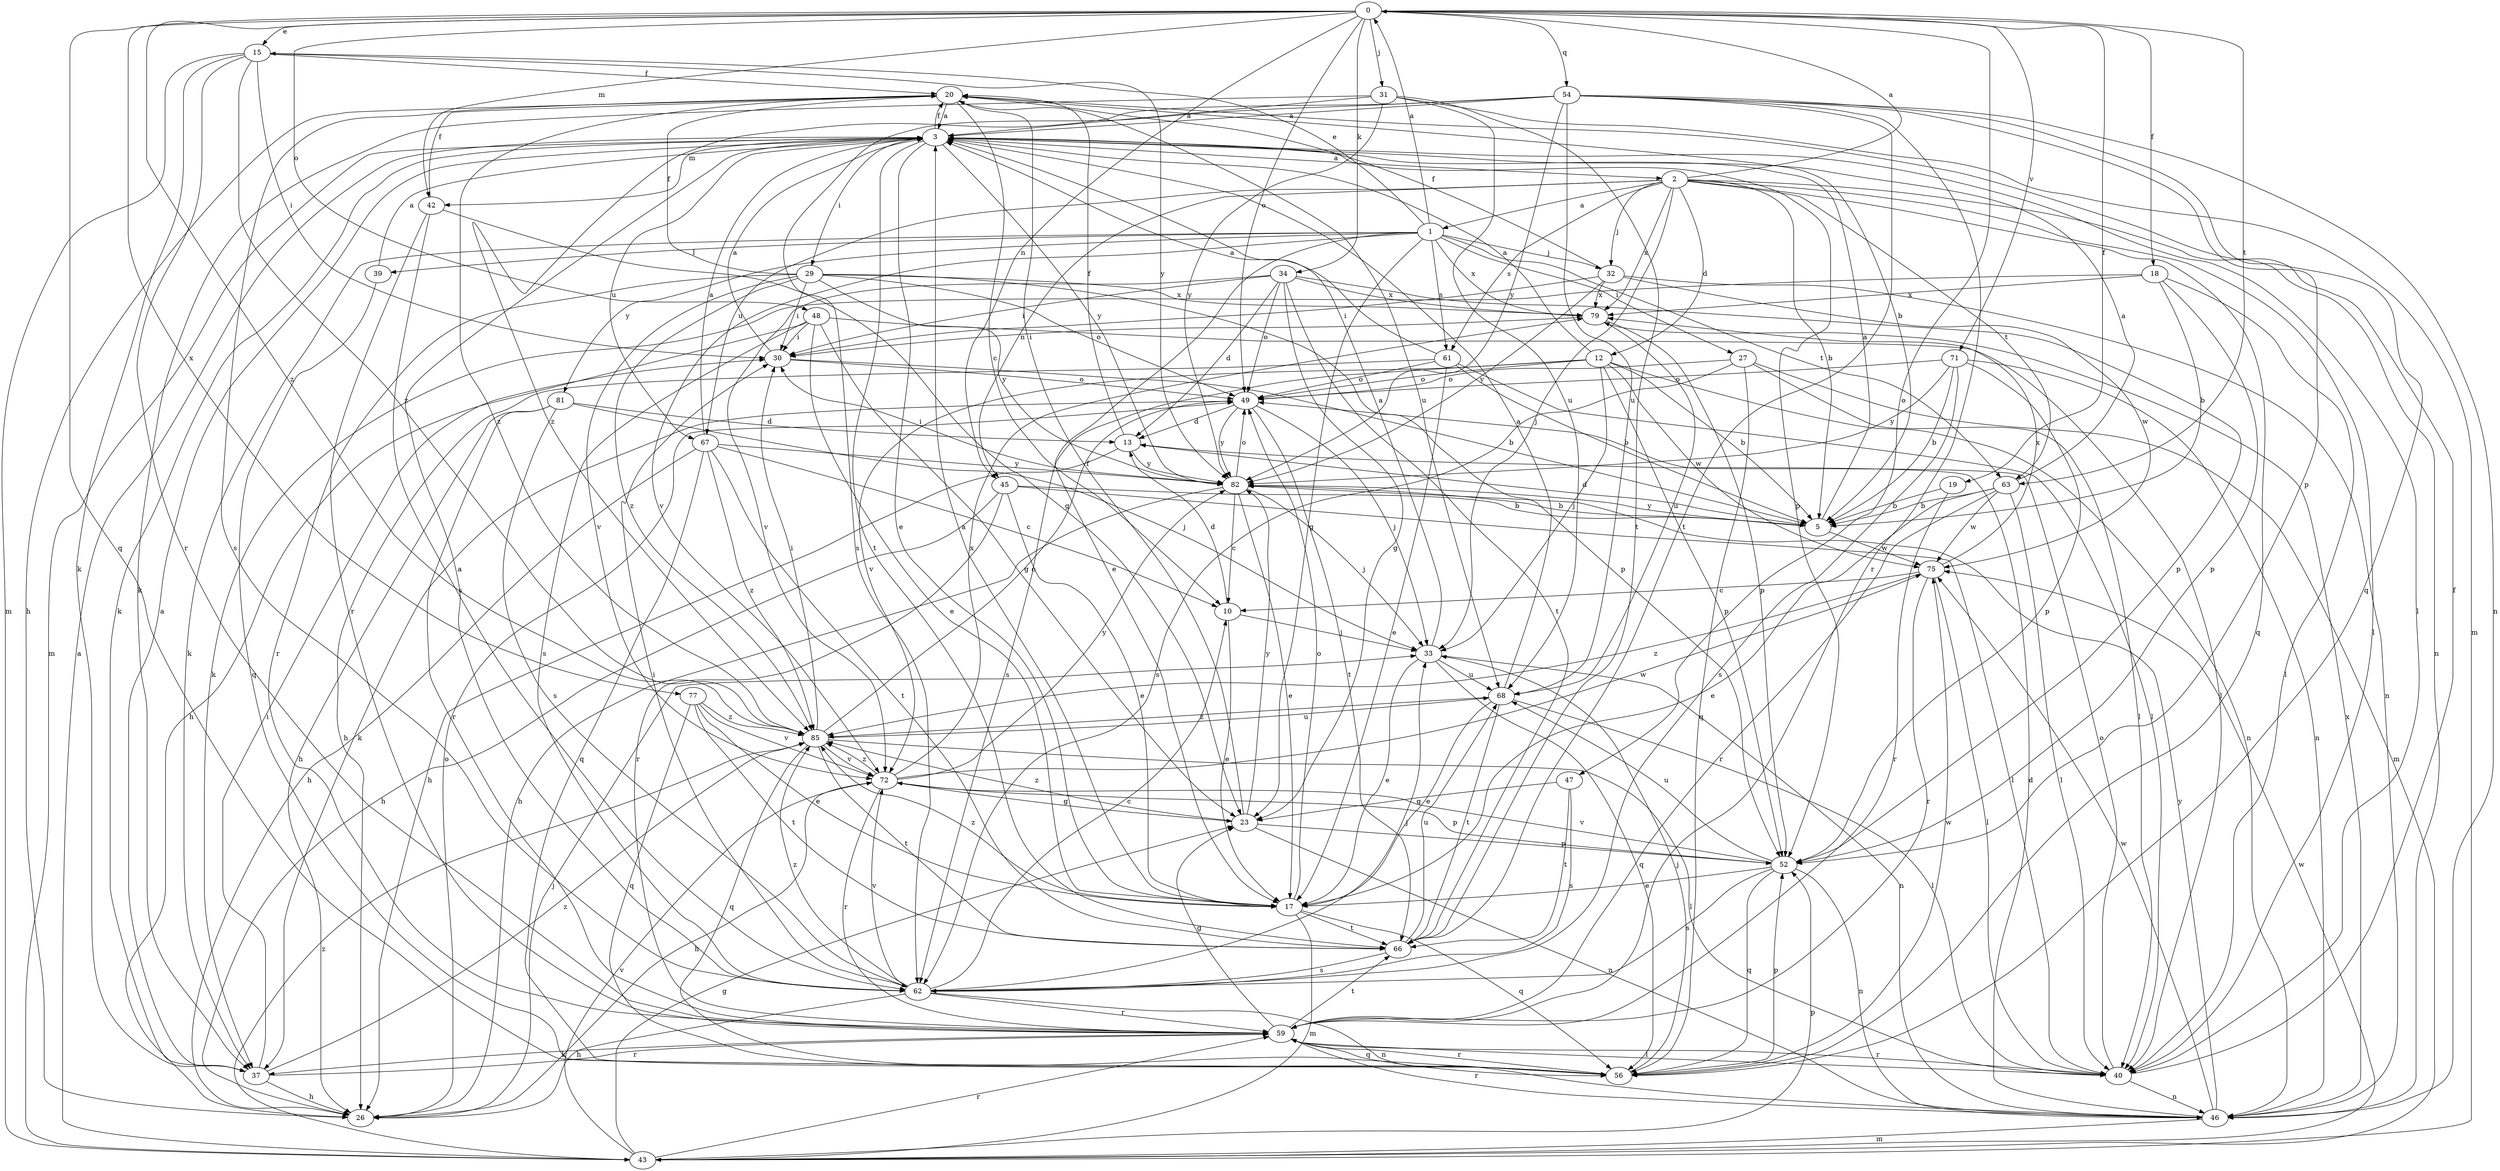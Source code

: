 strict digraph  {
0;
1;
2;
3;
5;
10;
12;
13;
15;
17;
18;
19;
20;
23;
26;
27;
29;
30;
31;
32;
33;
34;
37;
39;
40;
42;
43;
45;
46;
47;
48;
49;
52;
54;
56;
59;
61;
62;
63;
66;
67;
68;
71;
72;
75;
77;
79;
81;
82;
85;
0 -> 15  [label=e];
0 -> 18  [label=f];
0 -> 19  [label=f];
0 -> 31  [label=j];
0 -> 34  [label=k];
0 -> 42  [label=m];
0 -> 45  [label=n];
0 -> 47  [label=o];
0 -> 48  [label=o];
0 -> 49  [label=o];
0 -> 54  [label=q];
0 -> 56  [label=q];
0 -> 63  [label=t];
0 -> 71  [label=v];
0 -> 77  [label=x];
0 -> 85  [label=z];
1 -> 0  [label=a];
1 -> 15  [label=e];
1 -> 17  [label=e];
1 -> 23  [label=g];
1 -> 27  [label=i];
1 -> 32  [label=j];
1 -> 37  [label=k];
1 -> 39  [label=l];
1 -> 61  [label=s];
1 -> 63  [label=t];
1 -> 72  [label=v];
1 -> 79  [label=x];
1 -> 81  [label=y];
2 -> 0  [label=a];
2 -> 1  [label=a];
2 -> 5  [label=b];
2 -> 12  [label=d];
2 -> 32  [label=j];
2 -> 33  [label=j];
2 -> 40  [label=l];
2 -> 45  [label=n];
2 -> 46  [label=n];
2 -> 56  [label=q];
2 -> 61  [label=s];
2 -> 63  [label=t];
2 -> 67  [label=u];
2 -> 79  [label=x];
3 -> 2  [label=a];
3 -> 17  [label=e];
3 -> 20  [label=f];
3 -> 29  [label=i];
3 -> 37  [label=k];
3 -> 40  [label=l];
3 -> 42  [label=m];
3 -> 43  [label=m];
3 -> 52  [label=p];
3 -> 66  [label=t];
3 -> 67  [label=u];
3 -> 82  [label=y];
5 -> 3  [label=a];
5 -> 13  [label=d];
5 -> 75  [label=w];
5 -> 82  [label=y];
10 -> 13  [label=d];
10 -> 17  [label=e];
10 -> 33  [label=j];
12 -> 3  [label=a];
12 -> 5  [label=b];
12 -> 33  [label=j];
12 -> 46  [label=n];
12 -> 49  [label=o];
12 -> 52  [label=p];
12 -> 62  [label=s];
12 -> 72  [label=v];
12 -> 75  [label=w];
13 -> 20  [label=f];
13 -> 26  [label=h];
13 -> 82  [label=y];
15 -> 20  [label=f];
15 -> 30  [label=i];
15 -> 37  [label=k];
15 -> 43  [label=m];
15 -> 59  [label=r];
15 -> 82  [label=y];
15 -> 85  [label=z];
17 -> 3  [label=a];
17 -> 43  [label=m];
17 -> 49  [label=o];
17 -> 56  [label=q];
17 -> 66  [label=t];
17 -> 85  [label=z];
18 -> 5  [label=b];
18 -> 37  [label=k];
18 -> 40  [label=l];
18 -> 52  [label=p];
18 -> 79  [label=x];
19 -> 5  [label=b];
19 -> 59  [label=r];
20 -> 3  [label=a];
20 -> 5  [label=b];
20 -> 10  [label=c];
20 -> 26  [label=h];
20 -> 62  [label=s];
20 -> 68  [label=u];
20 -> 85  [label=z];
23 -> 20  [label=f];
23 -> 46  [label=n];
23 -> 52  [label=p];
23 -> 82  [label=y];
23 -> 85  [label=z];
26 -> 33  [label=j];
26 -> 49  [label=o];
27 -> 40  [label=l];
27 -> 43  [label=m];
27 -> 49  [label=o];
27 -> 56  [label=q];
27 -> 62  [label=s];
29 -> 20  [label=f];
29 -> 30  [label=i];
29 -> 49  [label=o];
29 -> 52  [label=p];
29 -> 59  [label=r];
29 -> 72  [label=v];
29 -> 79  [label=x];
29 -> 82  [label=y];
29 -> 85  [label=z];
30 -> 3  [label=a];
30 -> 5  [label=b];
30 -> 49  [label=o];
31 -> 3  [label=a];
31 -> 37  [label=k];
31 -> 43  [label=m];
31 -> 66  [label=t];
31 -> 68  [label=u];
31 -> 82  [label=y];
32 -> 20  [label=f];
32 -> 30  [label=i];
32 -> 46  [label=n];
32 -> 75  [label=w];
32 -> 79  [label=x];
32 -> 82  [label=y];
33 -> 3  [label=a];
33 -> 17  [label=e];
33 -> 46  [label=n];
33 -> 56  [label=q];
33 -> 68  [label=u];
34 -> 13  [label=d];
34 -> 23  [label=g];
34 -> 30  [label=i];
34 -> 49  [label=o];
34 -> 52  [label=p];
34 -> 66  [label=t];
34 -> 72  [label=v];
34 -> 79  [label=x];
37 -> 3  [label=a];
37 -> 26  [label=h];
37 -> 30  [label=i];
37 -> 59  [label=r];
37 -> 85  [label=z];
39 -> 3  [label=a];
39 -> 56  [label=q];
40 -> 20  [label=f];
40 -> 46  [label=n];
40 -> 49  [label=o];
40 -> 59  [label=r];
42 -> 20  [label=f];
42 -> 23  [label=g];
42 -> 59  [label=r];
42 -> 62  [label=s];
43 -> 3  [label=a];
43 -> 23  [label=g];
43 -> 52  [label=p];
43 -> 59  [label=r];
43 -> 72  [label=v];
43 -> 75  [label=w];
43 -> 85  [label=z];
45 -> 5  [label=b];
45 -> 17  [label=e];
45 -> 26  [label=h];
45 -> 40  [label=l];
45 -> 59  [label=r];
46 -> 13  [label=d];
46 -> 43  [label=m];
46 -> 59  [label=r];
46 -> 75  [label=w];
46 -> 79  [label=x];
46 -> 82  [label=y];
47 -> 23  [label=g];
47 -> 62  [label=s];
47 -> 66  [label=t];
48 -> 17  [label=e];
48 -> 23  [label=g];
48 -> 26  [label=h];
48 -> 30  [label=i];
48 -> 40  [label=l];
48 -> 62  [label=s];
49 -> 13  [label=d];
49 -> 33  [label=j];
49 -> 37  [label=k];
49 -> 66  [label=t];
49 -> 82  [label=y];
52 -> 17  [label=e];
52 -> 46  [label=n];
52 -> 56  [label=q];
52 -> 62  [label=s];
52 -> 68  [label=u];
52 -> 72  [label=v];
54 -> 3  [label=a];
54 -> 46  [label=n];
54 -> 52  [label=p];
54 -> 56  [label=q];
54 -> 59  [label=r];
54 -> 62  [label=s];
54 -> 66  [label=t];
54 -> 68  [label=u];
54 -> 82  [label=y];
54 -> 85  [label=z];
56 -> 33  [label=j];
56 -> 52  [label=p];
56 -> 59  [label=r];
56 -> 75  [label=w];
59 -> 23  [label=g];
59 -> 37  [label=k];
59 -> 40  [label=l];
59 -> 56  [label=q];
59 -> 66  [label=t];
61 -> 3  [label=a];
61 -> 5  [label=b];
61 -> 17  [label=e];
61 -> 26  [label=h];
61 -> 40  [label=l];
61 -> 49  [label=o];
62 -> 3  [label=a];
62 -> 10  [label=c];
62 -> 26  [label=h];
62 -> 30  [label=i];
62 -> 33  [label=j];
62 -> 46  [label=n];
62 -> 59  [label=r];
62 -> 72  [label=v];
62 -> 85  [label=z];
63 -> 3  [label=a];
63 -> 5  [label=b];
63 -> 17  [label=e];
63 -> 40  [label=l];
63 -> 59  [label=r];
63 -> 75  [label=w];
66 -> 62  [label=s];
66 -> 68  [label=u];
67 -> 3  [label=a];
67 -> 10  [label=c];
67 -> 26  [label=h];
67 -> 56  [label=q];
67 -> 66  [label=t];
67 -> 82  [label=y];
67 -> 85  [label=z];
68 -> 3  [label=a];
68 -> 17  [label=e];
68 -> 40  [label=l];
68 -> 66  [label=t];
68 -> 85  [label=z];
71 -> 5  [label=b];
71 -> 46  [label=n];
71 -> 49  [label=o];
71 -> 52  [label=p];
71 -> 62  [label=s];
71 -> 82  [label=y];
72 -> 23  [label=g];
72 -> 26  [label=h];
72 -> 52  [label=p];
72 -> 59  [label=r];
72 -> 75  [label=w];
72 -> 79  [label=x];
72 -> 82  [label=y];
72 -> 85  [label=z];
75 -> 10  [label=c];
75 -> 40  [label=l];
75 -> 59  [label=r];
75 -> 79  [label=x];
75 -> 85  [label=z];
77 -> 17  [label=e];
77 -> 56  [label=q];
77 -> 66  [label=t];
77 -> 72  [label=v];
77 -> 85  [label=z];
79 -> 30  [label=i];
79 -> 52  [label=p];
79 -> 68  [label=u];
81 -> 13  [label=d];
81 -> 26  [label=h];
81 -> 33  [label=j];
81 -> 59  [label=r];
81 -> 62  [label=s];
82 -> 5  [label=b];
82 -> 10  [label=c];
82 -> 17  [label=e];
82 -> 26  [label=h];
82 -> 30  [label=i];
82 -> 33  [label=j];
82 -> 49  [label=o];
85 -> 30  [label=i];
85 -> 40  [label=l];
85 -> 49  [label=o];
85 -> 56  [label=q];
85 -> 66  [label=t];
85 -> 68  [label=u];
85 -> 72  [label=v];
}
